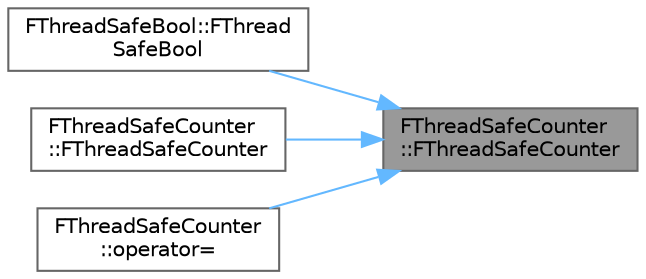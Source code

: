 digraph "FThreadSafeCounter::FThreadSafeCounter"
{
 // INTERACTIVE_SVG=YES
 // LATEX_PDF_SIZE
  bgcolor="transparent";
  edge [fontname=Helvetica,fontsize=10,labelfontname=Helvetica,labelfontsize=10];
  node [fontname=Helvetica,fontsize=10,shape=box,height=0.2,width=0.4];
  rankdir="RL";
  Node1 [id="Node000001",label="FThreadSafeCounter\l::FThreadSafeCounter",height=0.2,width=0.4,color="gray40", fillcolor="grey60", style="filled", fontcolor="black",tooltip="Constructor, initializing counter to passed in value."];
  Node1 -> Node2 [id="edge1_Node000001_Node000002",dir="back",color="steelblue1",style="solid",tooltip=" "];
  Node2 [id="Node000002",label="FThreadSafeBool::FThread\lSafeBool",height=0.2,width=0.4,color="grey40", fillcolor="white", style="filled",URL="$d4/da4/classFThreadSafeBool.html#ac10571468b561cf52d54972b9a91c05f",tooltip="Constructor optionally takes value to initialize with, otherwise initializes false."];
  Node1 -> Node3 [id="edge2_Node000001_Node000003",dir="back",color="steelblue1",style="solid",tooltip=" "];
  Node3 [id="Node000003",label="FThreadSafeCounter\l::FThreadSafeCounter",height=0.2,width=0.4,color="grey40", fillcolor="white", style="filled",URL="$df/dae/classFThreadSafeCounter.html#a5e1cec7379249809468ed4281ed8a92a",tooltip="Copy Constructor."];
  Node1 -> Node4 [id="edge3_Node000001_Node000004",dir="back",color="steelblue1",style="solid",tooltip=" "];
  Node4 [id="Node000004",label="FThreadSafeCounter\l::operator=",height=0.2,width=0.4,color="grey40", fillcolor="white", style="filled",URL="$df/dae/classFThreadSafeCounter.html#a69e0a5cf8e24097173e4a07c23ac71dd",tooltip="Assignment is intentionally disallowed, as usage wouldn't be thread safe."];
}
